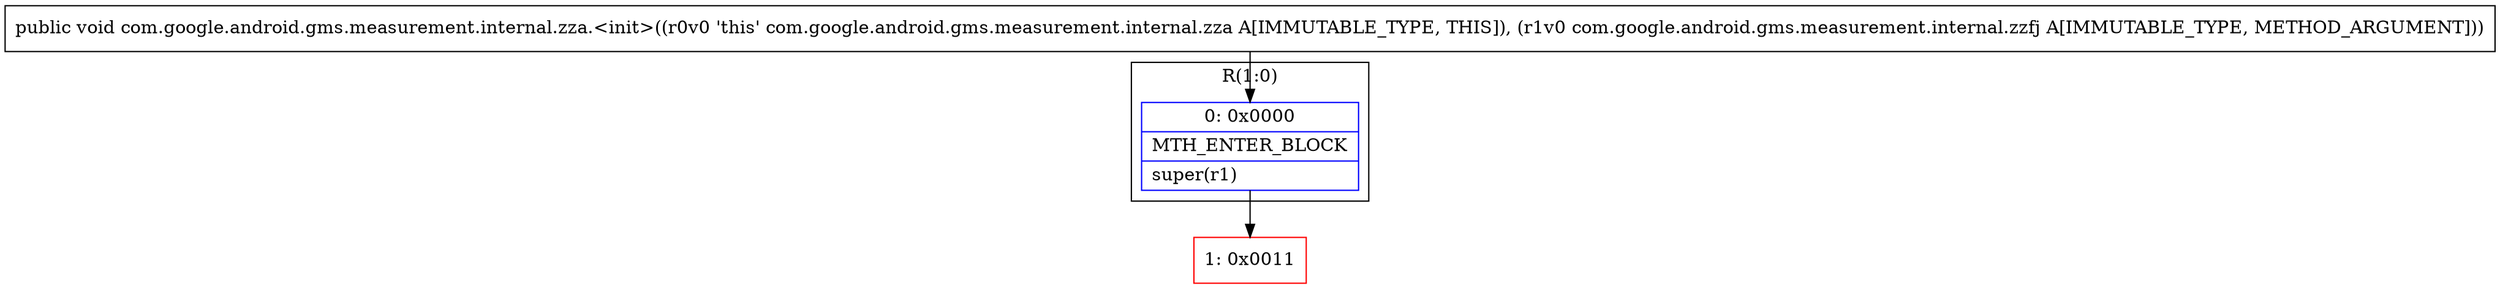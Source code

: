 digraph "CFG forcom.google.android.gms.measurement.internal.zza.\<init\>(Lcom\/google\/android\/gms\/measurement\/internal\/zzfj;)V" {
subgraph cluster_Region_1929148668 {
label = "R(1:0)";
node [shape=record,color=blue];
Node_0 [shape=record,label="{0\:\ 0x0000|MTH_ENTER_BLOCK\l|super(r1)\l}"];
}
Node_1 [shape=record,color=red,label="{1\:\ 0x0011}"];
MethodNode[shape=record,label="{public void com.google.android.gms.measurement.internal.zza.\<init\>((r0v0 'this' com.google.android.gms.measurement.internal.zza A[IMMUTABLE_TYPE, THIS]), (r1v0 com.google.android.gms.measurement.internal.zzfj A[IMMUTABLE_TYPE, METHOD_ARGUMENT])) }"];
MethodNode -> Node_0;
Node_0 -> Node_1;
}

